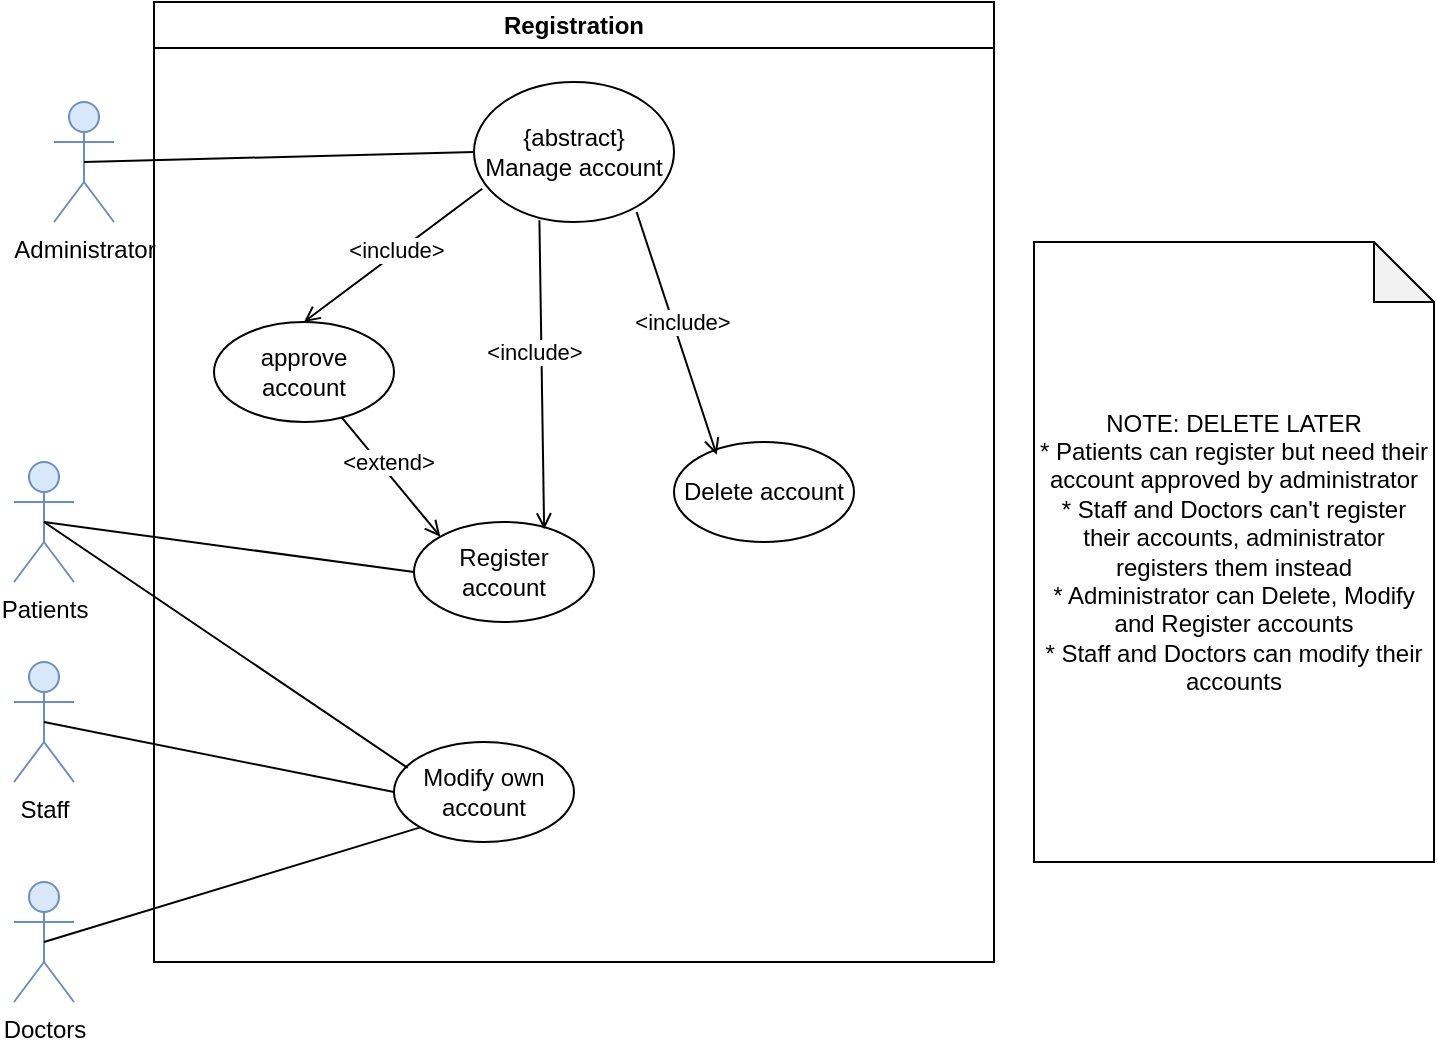 <mxfile version="24.7.12">
  <diagram name="Page-1" id="2YBvvXClWsGukQMizWep">
    <mxGraphModel dx="988" dy="536" grid="1" gridSize="10" guides="1" tooltips="1" connect="1" arrows="1" fold="1" page="1" pageScale="1" pageWidth="850" pageHeight="1100" math="0" shadow="0">
      <root>
        <mxCell id="0" />
        <mxCell id="1" parent="0" />
        <mxCell id="5xhsqeyStCjTJGMTp-c_-1" value="Staff" style="shape=umlActor;verticalLabelPosition=bottom;verticalAlign=top;html=1;outlineConnect=0;fillColor=#dae8fc;strokeColor=#6c8ebf;" parent="1" vertex="1">
          <mxGeometry x="40" y="540" width="30" height="60" as="geometry" />
        </mxCell>
        <mxCell id="5xhsqeyStCjTJGMTp-c_-2" value="Administrator" style="shape=umlActor;verticalLabelPosition=bottom;verticalAlign=top;html=1;outlineConnect=0;fillColor=#dae8fc;strokeColor=#6c8ebf;" parent="1" vertex="1">
          <mxGeometry x="60" y="260" width="30" height="60" as="geometry" />
        </mxCell>
        <mxCell id="5xhsqeyStCjTJGMTp-c_-3" value="Patients" style="shape=umlActor;verticalLabelPosition=bottom;verticalAlign=top;html=1;outlineConnect=0;fillColor=#dae8fc;strokeColor=#6c8ebf;" parent="1" vertex="1">
          <mxGeometry x="40" y="440" width="30" height="60" as="geometry" />
        </mxCell>
        <mxCell id="5xhsqeyStCjTJGMTp-c_-4" value="Doctors" style="shape=umlActor;verticalLabelPosition=bottom;verticalAlign=top;html=1;outlineConnect=0;fillColor=#dae8fc;strokeColor=#6c8ebf;" parent="1" vertex="1">
          <mxGeometry x="40" y="650" width="30" height="60" as="geometry" />
        </mxCell>
        <mxCell id="5xhsqeyStCjTJGMTp-c_-11" value="" style="endArrow=none;html=1;rounded=0;entryX=0;entryY=0.5;entryDx=0;entryDy=0;exitX=0.5;exitY=0.5;exitDx=0;exitDy=0;exitPerimeter=0;" parent="1" target="5xhsqeyStCjTJGMTp-c_-8" edge="1" source="5xhsqeyStCjTJGMTp-c_-2">
          <mxGeometry width="50" height="50" relative="1" as="geometry">
            <mxPoint x="130" y="380" as="sourcePoint" />
            <mxPoint x="448" y="265" as="targetPoint" />
          </mxGeometry>
        </mxCell>
        <mxCell id="5xhsqeyStCjTJGMTp-c_-22" value="" style="endArrow=none;html=1;rounded=0;entryX=0;entryY=1;entryDx=0;entryDy=0;exitX=0.5;exitY=0.5;exitDx=0;exitDy=0;exitPerimeter=0;" parent="1" source="5xhsqeyStCjTJGMTp-c_-4" target="5xhsqeyStCjTJGMTp-c_-10" edge="1">
          <mxGeometry width="50" height="50" relative="1" as="geometry">
            <mxPoint x="75" y="760" as="sourcePoint" />
            <mxPoint x="534" y="361" as="targetPoint" />
          </mxGeometry>
        </mxCell>
        <mxCell id="5xhsqeyStCjTJGMTp-c_-23" value="" style="endArrow=none;html=1;rounded=0;exitX=0.5;exitY=0.5;exitDx=0;exitDy=0;exitPerimeter=0;entryX=0;entryY=0.5;entryDx=0;entryDy=0;" parent="1" source="5xhsqeyStCjTJGMTp-c_-1" edge="1" target="5xhsqeyStCjTJGMTp-c_-10">
          <mxGeometry width="50" height="50" relative="1" as="geometry">
            <mxPoint x="40" y="260" as="sourcePoint" />
            <mxPoint x="310" y="590" as="targetPoint" />
          </mxGeometry>
        </mxCell>
        <mxCell id="5xhsqeyStCjTJGMTp-c_-36" value="Registration" style="swimlane;whiteSpace=wrap;html=1;" parent="1" vertex="1">
          <mxGeometry x="110" y="210" width="420" height="480" as="geometry" />
        </mxCell>
        <mxCell id="5xhsqeyStCjTJGMTp-c_-7" value="Register account" style="ellipse;whiteSpace=wrap;html=1;" parent="5xhsqeyStCjTJGMTp-c_-36" vertex="1">
          <mxGeometry x="130" y="260" width="90" height="50" as="geometry" />
        </mxCell>
        <mxCell id="5xhsqeyStCjTJGMTp-c_-6" value="approve account" style="ellipse;whiteSpace=wrap;html=1;" parent="5xhsqeyStCjTJGMTp-c_-36" vertex="1">
          <mxGeometry x="30" y="160" width="90" height="50" as="geometry" />
        </mxCell>
        <mxCell id="5xhsqeyStCjTJGMTp-c_-20" value="" style="endArrow=none;html=1;rounded=0;exitX=0;exitY=0;exitDx=0;exitDy=0;endFill=0;startArrow=open;startFill=0;" parent="5xhsqeyStCjTJGMTp-c_-36" source="5xhsqeyStCjTJGMTp-c_-7" target="5xhsqeyStCjTJGMTp-c_-6" edge="1">
          <mxGeometry width="50" height="50" relative="1" as="geometry">
            <mxPoint x="205" y="170" as="sourcePoint" />
            <mxPoint x="120" y="173" as="targetPoint" />
          </mxGeometry>
        </mxCell>
        <mxCell id="5xhsqeyStCjTJGMTp-c_-21" value="&amp;lt;extend&amp;gt;" style="edgeLabel;html=1;align=center;verticalAlign=middle;resizable=0;points=[];" parent="5xhsqeyStCjTJGMTp-c_-20" vertex="1" connectable="0">
          <mxGeometry x="0.121" y="-2" relative="1" as="geometry">
            <mxPoint y="-3" as="offset" />
          </mxGeometry>
        </mxCell>
        <mxCell id="5xhsqeyStCjTJGMTp-c_-9" value="Delete account" style="ellipse;whiteSpace=wrap;html=1;" parent="5xhsqeyStCjTJGMTp-c_-36" vertex="1">
          <mxGeometry x="260" y="220" width="90" height="50" as="geometry" />
        </mxCell>
        <mxCell id="5xhsqeyStCjTJGMTp-c_-8" value="{abstract}&lt;br&gt;Manage account" style="ellipse;whiteSpace=wrap;html=1;" parent="5xhsqeyStCjTJGMTp-c_-36" vertex="1">
          <mxGeometry x="160" y="40" width="100" height="70" as="geometry" />
        </mxCell>
        <mxCell id="5xhsqeyStCjTJGMTp-c_-10" value="Modify own account" style="ellipse;whiteSpace=wrap;html=1;" parent="5xhsqeyStCjTJGMTp-c_-36" vertex="1">
          <mxGeometry x="120" y="370" width="90" height="50" as="geometry" />
        </mxCell>
        <mxCell id="5xhsqeyStCjTJGMTp-c_-16" value="" style="endArrow=open;html=1;rounded=0;endFill=0;entryX=0.723;entryY=0.073;entryDx=0;entryDy=0;entryPerimeter=0;exitX=0.327;exitY=0.988;exitDx=0;exitDy=0;exitPerimeter=0;" parent="5xhsqeyStCjTJGMTp-c_-36" target="5xhsqeyStCjTJGMTp-c_-7" edge="1" source="5xhsqeyStCjTJGMTp-c_-8">
          <mxGeometry width="50" height="50" relative="1" as="geometry">
            <mxPoint x="200" y="100" as="sourcePoint" />
            <mxPoint x="210" y="130.0" as="targetPoint" />
          </mxGeometry>
        </mxCell>
        <mxCell id="5xhsqeyStCjTJGMTp-c_-17" value="&amp;lt;include&amp;gt;" style="edgeLabel;html=1;align=center;verticalAlign=middle;resizable=0;points=[];" parent="5xhsqeyStCjTJGMTp-c_-16" vertex="1" connectable="0">
          <mxGeometry x="-0.349" y="4" relative="1" as="geometry">
            <mxPoint x="-8" y="15" as="offset" />
          </mxGeometry>
        </mxCell>
        <mxCell id="5xhsqeyStCjTJGMTp-c_-12" value="" style="endArrow=open;html=1;rounded=0;endFill=0;exitX=0.813;exitY=0.929;exitDx=0;exitDy=0;exitPerimeter=0;entryX=0.237;entryY=0.128;entryDx=0;entryDy=0;entryPerimeter=0;" parent="5xhsqeyStCjTJGMTp-c_-36" target="5xhsqeyStCjTJGMTp-c_-9" edge="1" source="5xhsqeyStCjTJGMTp-c_-8">
          <mxGeometry width="50" height="50" relative="1" as="geometry">
            <mxPoint x="229" y="275" as="sourcePoint" />
            <mxPoint x="280" y="200" as="targetPoint" />
          </mxGeometry>
        </mxCell>
        <mxCell id="5xhsqeyStCjTJGMTp-c_-13" value="&amp;lt;include&amp;gt;" style="edgeLabel;html=1;align=center;verticalAlign=middle;resizable=0;points=[];" parent="5xhsqeyStCjTJGMTp-c_-12" vertex="1" connectable="0">
          <mxGeometry x="-0.349" y="4" relative="1" as="geometry">
            <mxPoint x="6" y="17" as="offset" />
          </mxGeometry>
        </mxCell>
        <mxCell id="ccvlLXP7CPSH8ZtbIlOr-4" value="" style="endArrow=open;html=1;rounded=0;endFill=0;entryX=0.5;entryY=0;entryDx=0;entryDy=0;exitX=0.041;exitY=0.762;exitDx=0;exitDy=0;exitPerimeter=0;" edge="1" parent="5xhsqeyStCjTJGMTp-c_-36" source="5xhsqeyStCjTJGMTp-c_-8" target="5xhsqeyStCjTJGMTp-c_-6">
          <mxGeometry width="50" height="50" relative="1" as="geometry">
            <mxPoint x="160" y="96.77" as="sourcePoint" />
            <mxPoint x="82.53" y="140.0" as="targetPoint" />
          </mxGeometry>
        </mxCell>
        <mxCell id="ccvlLXP7CPSH8ZtbIlOr-5" value="&amp;lt;include&amp;gt;" style="edgeLabel;html=1;align=center;verticalAlign=middle;resizable=0;points=[];" vertex="1" connectable="0" parent="ccvlLXP7CPSH8ZtbIlOr-4">
          <mxGeometry x="-0.349" y="4" relative="1" as="geometry">
            <mxPoint x="-17" y="6" as="offset" />
          </mxGeometry>
        </mxCell>
        <mxCell id="5xhsqeyStCjTJGMTp-c_-39" value="NOTE: DELETE LATER&lt;br&gt;* Patients can register but need their account approved by administrator&lt;br&gt;* Staff and Doctors can&#39;t register their accounts, administrator registers them instead&lt;br&gt;* Administrator can Delete, Modify and Register accounts&lt;br&gt;* Staff and Doctors can modify their accounts" style="shape=note;whiteSpace=wrap;html=1;backgroundOutline=1;darkOpacity=0.05;" parent="1" vertex="1">
          <mxGeometry x="550" y="330" width="200" height="310" as="geometry" />
        </mxCell>
        <mxCell id="ccvlLXP7CPSH8ZtbIlOr-1" value="" style="endArrow=none;html=1;rounded=0;entryX=0.076;entryY=0.259;entryDx=0;entryDy=0;exitX=0.5;exitY=0.5;exitDx=0;exitDy=0;exitPerimeter=0;entryPerimeter=0;" edge="1" parent="1" source="5xhsqeyStCjTJGMTp-c_-3" target="5xhsqeyStCjTJGMTp-c_-10">
          <mxGeometry width="50" height="50" relative="1" as="geometry">
            <mxPoint x="85" y="280" as="sourcePoint" />
            <mxPoint x="288" y="307" as="targetPoint" />
          </mxGeometry>
        </mxCell>
        <mxCell id="ccvlLXP7CPSH8ZtbIlOr-2" value="" style="endArrow=none;html=1;rounded=0;exitX=0.5;exitY=0.5;exitDx=0;exitDy=0;exitPerimeter=0;entryX=0;entryY=0.5;entryDx=0;entryDy=0;" edge="1" parent="1" source="5xhsqeyStCjTJGMTp-c_-3" target="5xhsqeyStCjTJGMTp-c_-7">
          <mxGeometry width="50" height="50" relative="1" as="geometry">
            <mxPoint x="140" y="430" as="sourcePoint" />
            <mxPoint x="310" y="380" as="targetPoint" />
          </mxGeometry>
        </mxCell>
      </root>
    </mxGraphModel>
  </diagram>
</mxfile>
